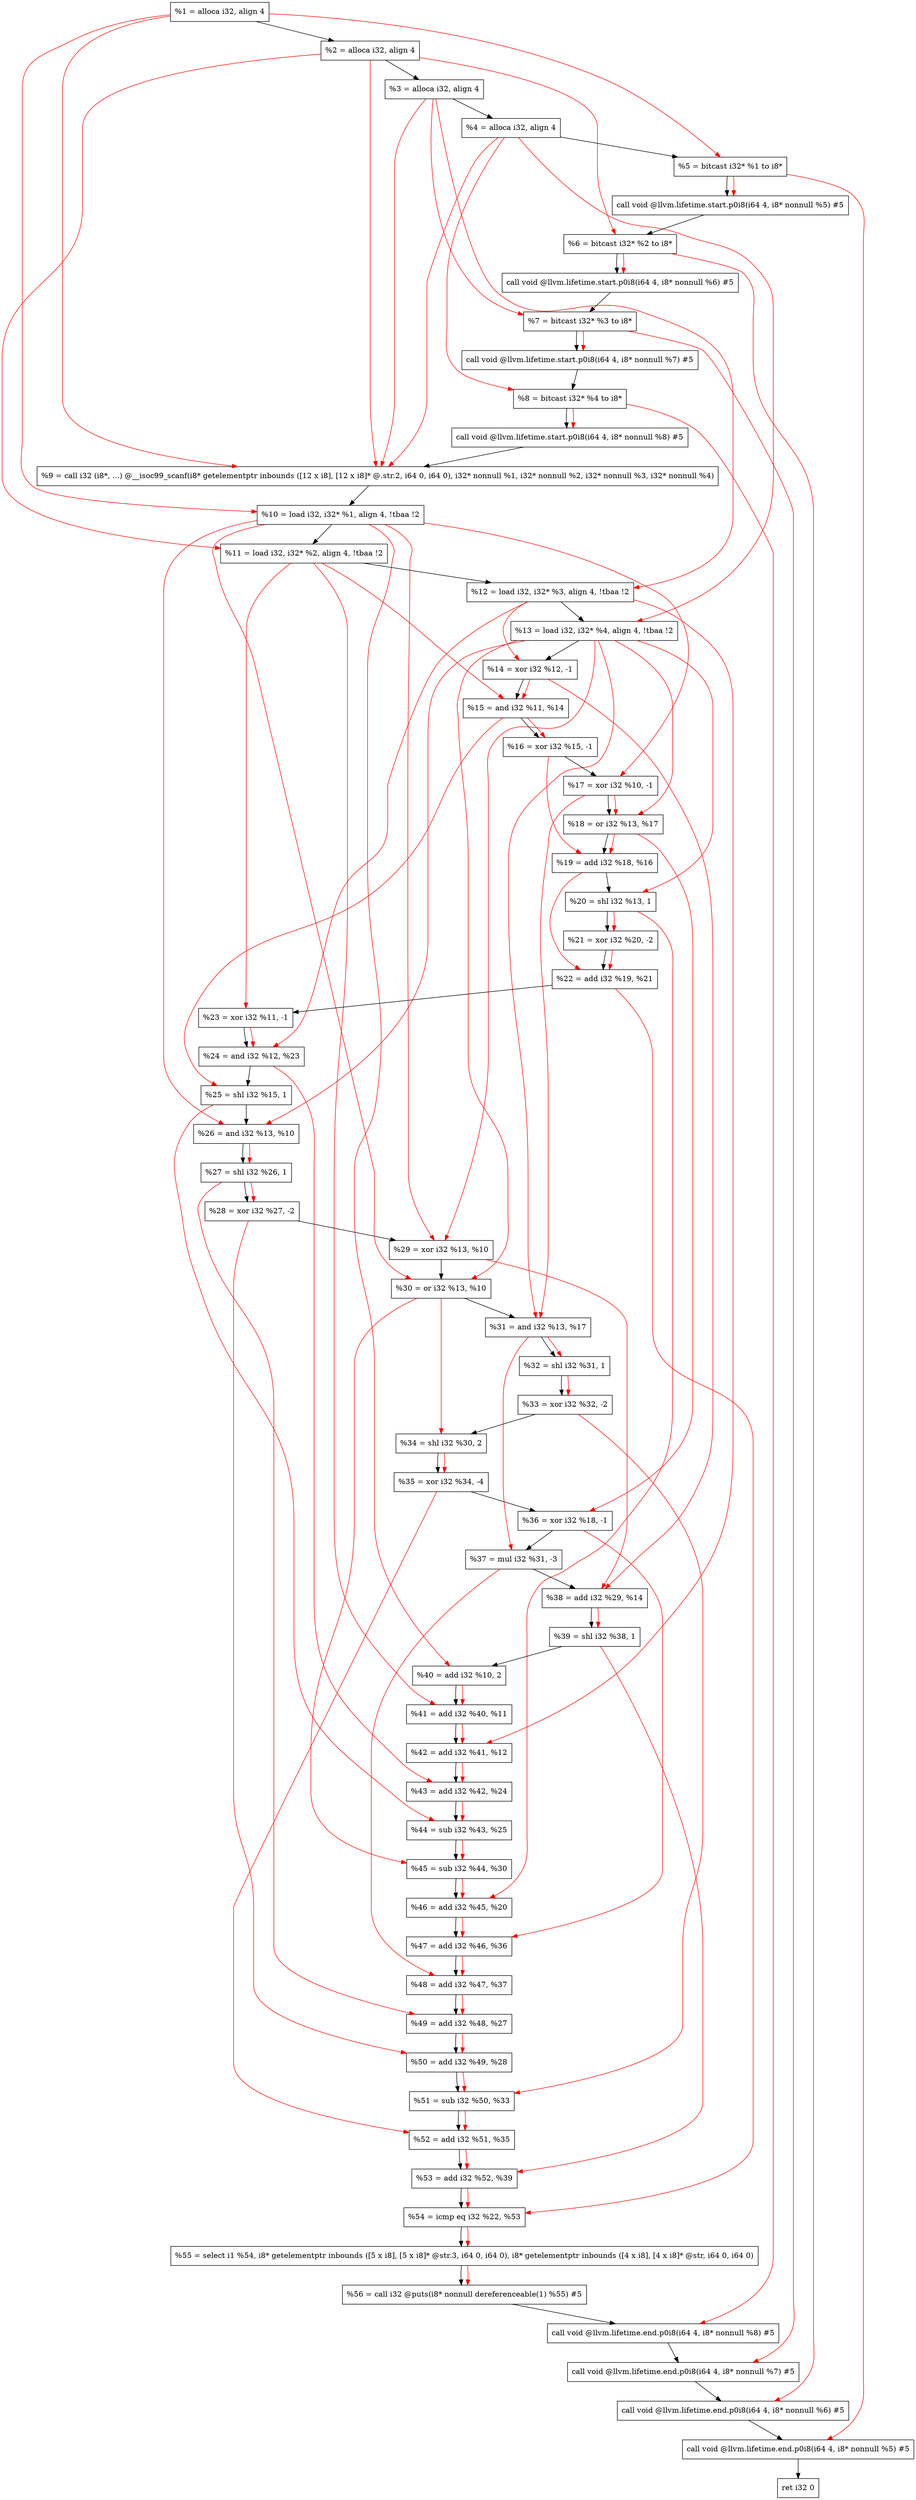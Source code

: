 digraph "DFG for'main' function" {
	Node0x1889c88[shape=record, label="  %1 = alloca i32, align 4"];
	Node0x1889d08[shape=record, label="  %2 = alloca i32, align 4"];
	Node0x1889d98[shape=record, label="  %3 = alloca i32, align 4"];
	Node0x1889df8[shape=record, label="  %4 = alloca i32, align 4"];
	Node0x1889ea8[shape=record, label="  %5 = bitcast i32* %1 to i8*"];
	Node0x188a2d8[shape=record, label="  call void @llvm.lifetime.start.p0i8(i64 4, i8* nonnull %5) #5"];
	Node0x188a3b8[shape=record, label="  %6 = bitcast i32* %2 to i8*"];
	Node0x188a4b8[shape=record, label="  call void @llvm.lifetime.start.p0i8(i64 4, i8* nonnull %6) #5"];
	Node0x188a578[shape=record, label="  %7 = bitcast i32* %3 to i8*"];
	Node0x188a628[shape=record, label="  call void @llvm.lifetime.start.p0i8(i64 4, i8* nonnull %7) #5"];
	Node0x188a6e8[shape=record, label="  %8 = bitcast i32* %4 to i8*"];
	Node0x188a798[shape=record, label="  call void @llvm.lifetime.start.p0i8(i64 4, i8* nonnull %8) #5"];
	Node0x1884b70[shape=record, label="  %9 = call i32 (i8*, ...) @__isoc99_scanf(i8* getelementptr inbounds ([12 x i8], [12 x i8]* @.str.2, i64 0, i64 0), i32* nonnull %1, i32* nonnull %2, i32* nonnull %3, i32* nonnull %4)"];
	Node0x188a998[shape=record, label="  %10 = load i32, i32* %1, align 4, !tbaa !2"];
	Node0x188b908[shape=record, label="  %11 = load i32, i32* %2, align 4, !tbaa !2"];
	Node0x188bf78[shape=record, label="  %12 = load i32, i32* %3, align 4, !tbaa !2"];
	Node0x188bfd8[shape=record, label="  %13 = load i32, i32* %4, align 4, !tbaa !2"];
	Node0x188c050[shape=record, label="  %14 = xor i32 %12, -1"];
	Node0x188c0c0[shape=record, label="  %15 = and i32 %11, %14"];
	Node0x188c130[shape=record, label="  %16 = xor i32 %15, -1"];
	Node0x188c1a0[shape=record, label="  %17 = xor i32 %10, -1"];
	Node0x188c210[shape=record, label="  %18 = or i32 %13, %17"];
	Node0x188c280[shape=record, label="  %19 = add i32 %18, %16"];
	Node0x188c2f0[shape=record, label="  %20 = shl i32 %13, 1"];
	Node0x188c360[shape=record, label="  %21 = xor i32 %20, -2"];
	Node0x188c3d0[shape=record, label="  %22 = add i32 %19, %21"];
	Node0x188c440[shape=record, label="  %23 = xor i32 %11, -1"];
	Node0x188c4b0[shape=record, label="  %24 = and i32 %12, %23"];
	Node0x188c520[shape=record, label="  %25 = shl i32 %15, 1"];
	Node0x188c590[shape=record, label="  %26 = and i32 %13, %10"];
	Node0x188c600[shape=record, label="  %27 = shl i32 %26, 1"];
	Node0x188c670[shape=record, label="  %28 = xor i32 %27, -2"];
	Node0x188c6e0[shape=record, label="  %29 = xor i32 %13, %10"];
	Node0x188c750[shape=record, label="  %30 = or i32 %13, %10"];
	Node0x188c7c0[shape=record, label="  %31 = and i32 %13, %17"];
	Node0x188c830[shape=record, label="  %32 = shl i32 %31, 1"];
	Node0x188c8a0[shape=record, label="  %33 = xor i32 %32, -2"];
	Node0x188c910[shape=record, label="  %34 = shl i32 %30, 2"];
	Node0x188c980[shape=record, label="  %35 = xor i32 %34, -4"];
	Node0x188c9f0[shape=record, label="  %36 = xor i32 %18, -1"];
	Node0x188ca60[shape=record, label="  %37 = mul i32 %31, -3"];
	Node0x188cad0[shape=record, label="  %38 = add i32 %29, %14"];
	Node0x188cb40[shape=record, label="  %39 = shl i32 %38, 1"];
	Node0x188cbb0[shape=record, label="  %40 = add i32 %10, 2"];
	Node0x188cc20[shape=record, label="  %41 = add i32 %40, %11"];
	Node0x188cc90[shape=record, label="  %42 = add i32 %41, %12"];
	Node0x188cd00[shape=record, label="  %43 = add i32 %42, %24"];
	Node0x188cd70[shape=record, label="  %44 = sub i32 %43, %25"];
	Node0x188cde0[shape=record, label="  %45 = sub i32 %44, %30"];
	Node0x188ce50[shape=record, label="  %46 = add i32 %45, %20"];
	Node0x188cec0[shape=record, label="  %47 = add i32 %46, %36"];
	Node0x188cf30[shape=record, label="  %48 = add i32 %47, %37"];
	Node0x188cfa0[shape=record, label="  %49 = add i32 %48, %27"];
	Node0x188d010[shape=record, label="  %50 = add i32 %49, %28"];
	Node0x188d080[shape=record, label="  %51 = sub i32 %50, %33"];
	Node0x188d0f0[shape=record, label="  %52 = add i32 %51, %35"];
	Node0x188d160[shape=record, label="  %53 = add i32 %52, %39"];
	Node0x188d1d0[shape=record, label="  %54 = icmp eq i32 %22, %53"];
	Node0x18298b8[shape=record, label="  %55 = select i1 %54, i8* getelementptr inbounds ([5 x i8], [5 x i8]* @str.3, i64 0, i64 0), i8* getelementptr inbounds ([4 x i8], [4 x i8]* @str, i64 0, i64 0)"];
	Node0x188d260[shape=record, label="  %56 = call i32 @puts(i8* nonnull dereferenceable(1) %55) #5"];
	Node0x188d508[shape=record, label="  call void @llvm.lifetime.end.p0i8(i64 4, i8* nonnull %8) #5"];
	Node0x188d668[shape=record, label="  call void @llvm.lifetime.end.p0i8(i64 4, i8* nonnull %7) #5"];
	Node0x188d778[shape=record, label="  call void @llvm.lifetime.end.p0i8(i64 4, i8* nonnull %6) #5"];
	Node0x188d888[shape=record, label="  call void @llvm.lifetime.end.p0i8(i64 4, i8* nonnull %5) #5"];
	Node0x188d948[shape=record, label="  ret i32 0"];
	Node0x1889c88 -> Node0x1889d08;
	Node0x1889d08 -> Node0x1889d98;
	Node0x1889d98 -> Node0x1889df8;
	Node0x1889df8 -> Node0x1889ea8;
	Node0x1889ea8 -> Node0x188a2d8;
	Node0x188a2d8 -> Node0x188a3b8;
	Node0x188a3b8 -> Node0x188a4b8;
	Node0x188a4b8 -> Node0x188a578;
	Node0x188a578 -> Node0x188a628;
	Node0x188a628 -> Node0x188a6e8;
	Node0x188a6e8 -> Node0x188a798;
	Node0x188a798 -> Node0x1884b70;
	Node0x1884b70 -> Node0x188a998;
	Node0x188a998 -> Node0x188b908;
	Node0x188b908 -> Node0x188bf78;
	Node0x188bf78 -> Node0x188bfd8;
	Node0x188bfd8 -> Node0x188c050;
	Node0x188c050 -> Node0x188c0c0;
	Node0x188c0c0 -> Node0x188c130;
	Node0x188c130 -> Node0x188c1a0;
	Node0x188c1a0 -> Node0x188c210;
	Node0x188c210 -> Node0x188c280;
	Node0x188c280 -> Node0x188c2f0;
	Node0x188c2f0 -> Node0x188c360;
	Node0x188c360 -> Node0x188c3d0;
	Node0x188c3d0 -> Node0x188c440;
	Node0x188c440 -> Node0x188c4b0;
	Node0x188c4b0 -> Node0x188c520;
	Node0x188c520 -> Node0x188c590;
	Node0x188c590 -> Node0x188c600;
	Node0x188c600 -> Node0x188c670;
	Node0x188c670 -> Node0x188c6e0;
	Node0x188c6e0 -> Node0x188c750;
	Node0x188c750 -> Node0x188c7c0;
	Node0x188c7c0 -> Node0x188c830;
	Node0x188c830 -> Node0x188c8a0;
	Node0x188c8a0 -> Node0x188c910;
	Node0x188c910 -> Node0x188c980;
	Node0x188c980 -> Node0x188c9f0;
	Node0x188c9f0 -> Node0x188ca60;
	Node0x188ca60 -> Node0x188cad0;
	Node0x188cad0 -> Node0x188cb40;
	Node0x188cb40 -> Node0x188cbb0;
	Node0x188cbb0 -> Node0x188cc20;
	Node0x188cc20 -> Node0x188cc90;
	Node0x188cc90 -> Node0x188cd00;
	Node0x188cd00 -> Node0x188cd70;
	Node0x188cd70 -> Node0x188cde0;
	Node0x188cde0 -> Node0x188ce50;
	Node0x188ce50 -> Node0x188cec0;
	Node0x188cec0 -> Node0x188cf30;
	Node0x188cf30 -> Node0x188cfa0;
	Node0x188cfa0 -> Node0x188d010;
	Node0x188d010 -> Node0x188d080;
	Node0x188d080 -> Node0x188d0f0;
	Node0x188d0f0 -> Node0x188d160;
	Node0x188d160 -> Node0x188d1d0;
	Node0x188d1d0 -> Node0x18298b8;
	Node0x18298b8 -> Node0x188d260;
	Node0x188d260 -> Node0x188d508;
	Node0x188d508 -> Node0x188d668;
	Node0x188d668 -> Node0x188d778;
	Node0x188d778 -> Node0x188d888;
	Node0x188d888 -> Node0x188d948;
edge [color=red]
	Node0x1889c88 -> Node0x1889ea8;
	Node0x1889ea8 -> Node0x188a2d8;
	Node0x1889d08 -> Node0x188a3b8;
	Node0x188a3b8 -> Node0x188a4b8;
	Node0x1889d98 -> Node0x188a578;
	Node0x188a578 -> Node0x188a628;
	Node0x1889df8 -> Node0x188a6e8;
	Node0x188a6e8 -> Node0x188a798;
	Node0x1889c88 -> Node0x1884b70;
	Node0x1889d08 -> Node0x1884b70;
	Node0x1889d98 -> Node0x1884b70;
	Node0x1889df8 -> Node0x1884b70;
	Node0x1889c88 -> Node0x188a998;
	Node0x1889d08 -> Node0x188b908;
	Node0x1889d98 -> Node0x188bf78;
	Node0x1889df8 -> Node0x188bfd8;
	Node0x188bf78 -> Node0x188c050;
	Node0x188b908 -> Node0x188c0c0;
	Node0x188c050 -> Node0x188c0c0;
	Node0x188c0c0 -> Node0x188c130;
	Node0x188a998 -> Node0x188c1a0;
	Node0x188bfd8 -> Node0x188c210;
	Node0x188c1a0 -> Node0x188c210;
	Node0x188c210 -> Node0x188c280;
	Node0x188c130 -> Node0x188c280;
	Node0x188bfd8 -> Node0x188c2f0;
	Node0x188c2f0 -> Node0x188c360;
	Node0x188c280 -> Node0x188c3d0;
	Node0x188c360 -> Node0x188c3d0;
	Node0x188b908 -> Node0x188c440;
	Node0x188bf78 -> Node0x188c4b0;
	Node0x188c440 -> Node0x188c4b0;
	Node0x188c0c0 -> Node0x188c520;
	Node0x188bfd8 -> Node0x188c590;
	Node0x188a998 -> Node0x188c590;
	Node0x188c590 -> Node0x188c600;
	Node0x188c600 -> Node0x188c670;
	Node0x188bfd8 -> Node0x188c6e0;
	Node0x188a998 -> Node0x188c6e0;
	Node0x188bfd8 -> Node0x188c750;
	Node0x188a998 -> Node0x188c750;
	Node0x188bfd8 -> Node0x188c7c0;
	Node0x188c1a0 -> Node0x188c7c0;
	Node0x188c7c0 -> Node0x188c830;
	Node0x188c830 -> Node0x188c8a0;
	Node0x188c750 -> Node0x188c910;
	Node0x188c910 -> Node0x188c980;
	Node0x188c210 -> Node0x188c9f0;
	Node0x188c7c0 -> Node0x188ca60;
	Node0x188c6e0 -> Node0x188cad0;
	Node0x188c050 -> Node0x188cad0;
	Node0x188cad0 -> Node0x188cb40;
	Node0x188a998 -> Node0x188cbb0;
	Node0x188cbb0 -> Node0x188cc20;
	Node0x188b908 -> Node0x188cc20;
	Node0x188cc20 -> Node0x188cc90;
	Node0x188bf78 -> Node0x188cc90;
	Node0x188cc90 -> Node0x188cd00;
	Node0x188c4b0 -> Node0x188cd00;
	Node0x188cd00 -> Node0x188cd70;
	Node0x188c520 -> Node0x188cd70;
	Node0x188cd70 -> Node0x188cde0;
	Node0x188c750 -> Node0x188cde0;
	Node0x188cde0 -> Node0x188ce50;
	Node0x188c2f0 -> Node0x188ce50;
	Node0x188ce50 -> Node0x188cec0;
	Node0x188c9f0 -> Node0x188cec0;
	Node0x188cec0 -> Node0x188cf30;
	Node0x188ca60 -> Node0x188cf30;
	Node0x188cf30 -> Node0x188cfa0;
	Node0x188c600 -> Node0x188cfa0;
	Node0x188cfa0 -> Node0x188d010;
	Node0x188c670 -> Node0x188d010;
	Node0x188d010 -> Node0x188d080;
	Node0x188c8a0 -> Node0x188d080;
	Node0x188d080 -> Node0x188d0f0;
	Node0x188c980 -> Node0x188d0f0;
	Node0x188d0f0 -> Node0x188d160;
	Node0x188cb40 -> Node0x188d160;
	Node0x188c3d0 -> Node0x188d1d0;
	Node0x188d160 -> Node0x188d1d0;
	Node0x188d1d0 -> Node0x18298b8;
	Node0x18298b8 -> Node0x188d260;
	Node0x188a6e8 -> Node0x188d508;
	Node0x188a578 -> Node0x188d668;
	Node0x188a3b8 -> Node0x188d778;
	Node0x1889ea8 -> Node0x188d888;
}
